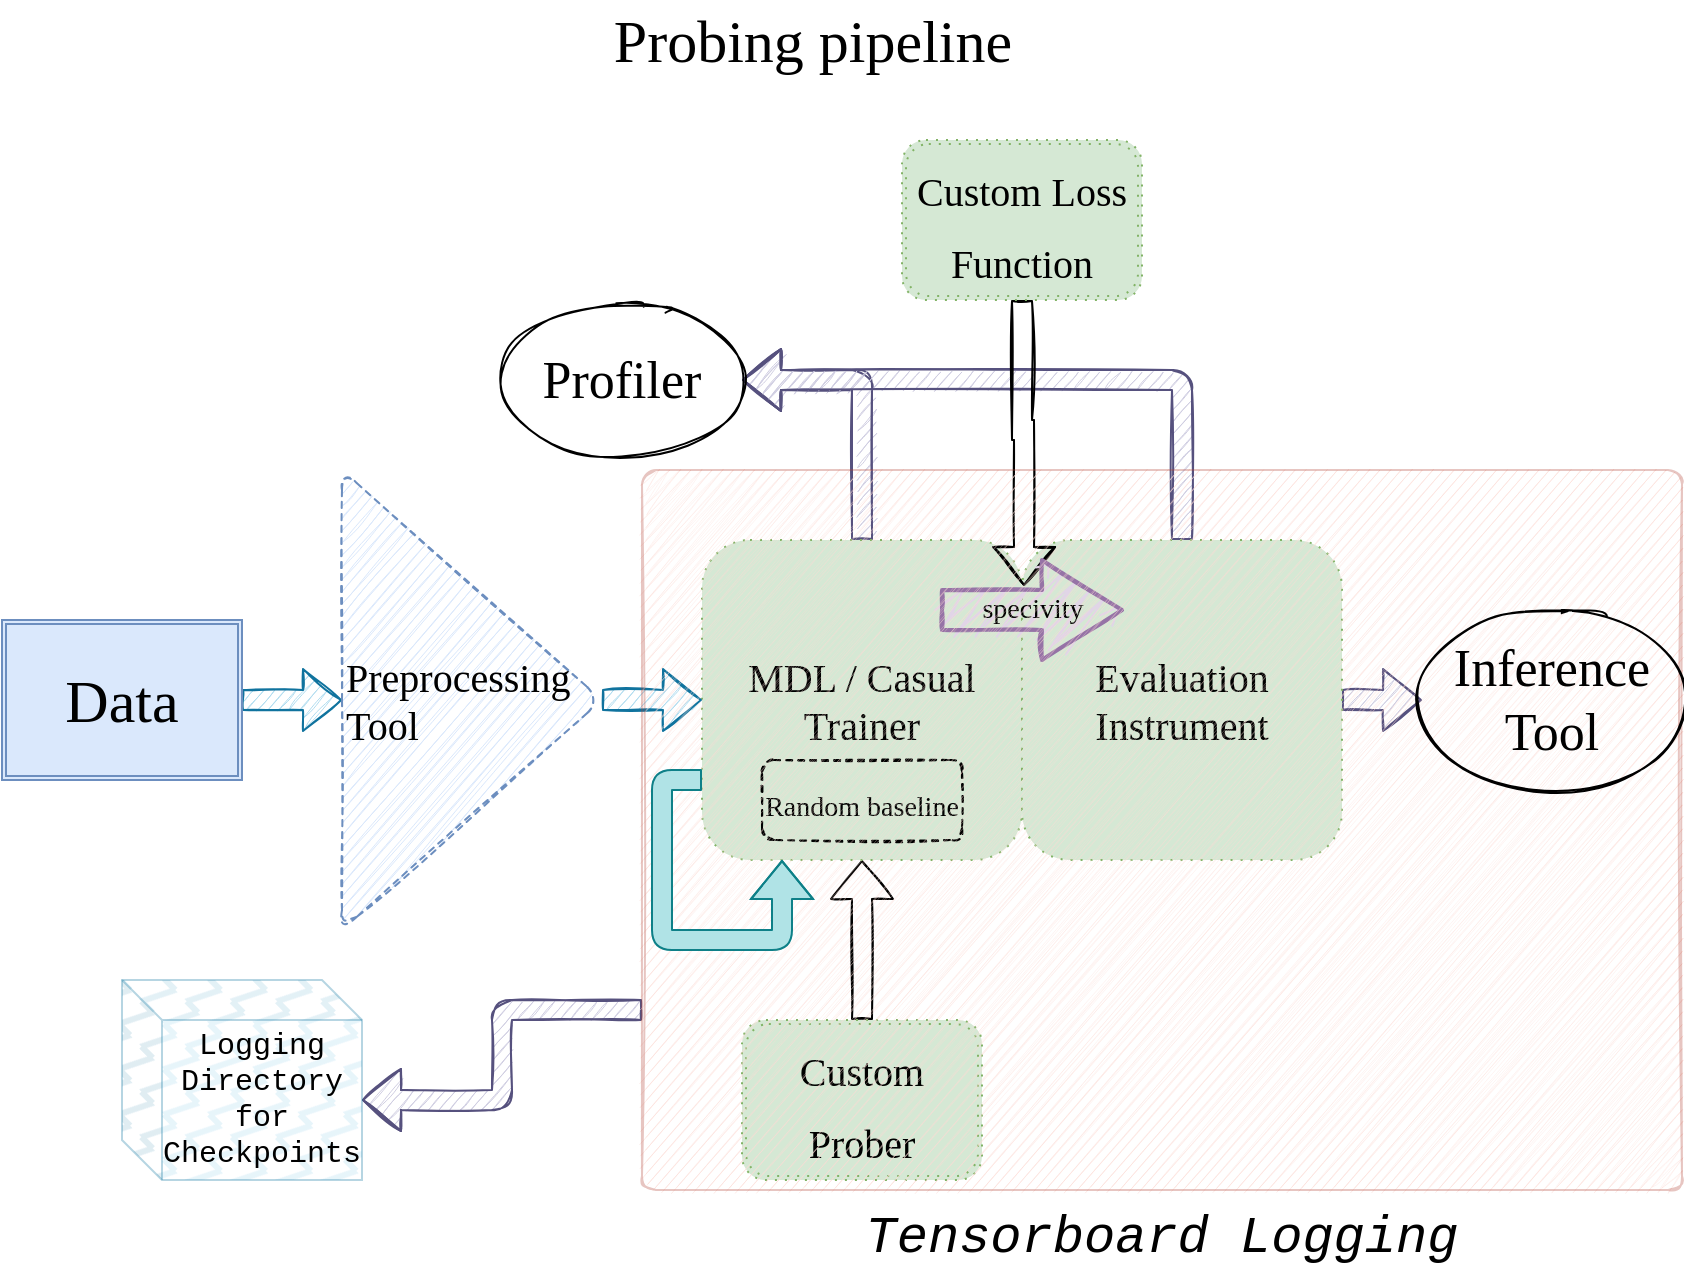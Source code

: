 <mxfile version="16.0.0"><diagram id="v7lHPc2RowEBoaNclWrk" name="Page-1"><mxGraphModel dx="1382" dy="795" grid="1" gridSize="10" guides="1" tooltips="1" connect="1" arrows="1" fold="1" page="1" pageScale="1" pageWidth="850" pageHeight="1100" math="0" shadow="0"><root><mxCell id="0"/><mxCell id="1" parent="0"/><mxCell id="TiplvMpi9uH0A15W_EZ4-2" value="Probing pipeline" style="text;html=1;align=center;verticalAlign=middle;resizable=0;points=[];autosize=1;strokeColor=none;fillColor=none;rotation=0;fontFamily=Times New Roman;fontSize=30;" vertex="1" parent="1"><mxGeometry x="300" y="10" width="210" height="40" as="geometry"/></mxCell><mxCell id="TiplvMpi9uH0A15W_EZ4-19" value="" style="edgeStyle=orthogonalEdgeStyle;rounded=1;orthogonalLoop=1;jettySize=auto;html=1;fontFamily=Times New Roman;fontSize=14;shape=flexArrow;sketch=1;fillColor=#b1ddf0;strokeColor=#10739e;" edge="1" parent="1" source="TiplvMpi9uH0A15W_EZ4-4" target="TiplvMpi9uH0A15W_EZ4-13"><mxGeometry relative="1" as="geometry"/></mxCell><mxCell id="TiplvMpi9uH0A15W_EZ4-4" value="Data" style="shape=ext;double=1;rounded=0;whiteSpace=wrap;html=1;fontFamily=Times New Roman;fontSize=30;fillColor=#dae8fc;strokeColor=#6c8ebf;" vertex="1" parent="1"><mxGeometry y="320" width="120" height="80" as="geometry"/></mxCell><mxCell id="TiplvMpi9uH0A15W_EZ4-39" style="edgeStyle=orthogonalEdgeStyle;shape=flexArrow;rounded=1;sketch=1;orthogonalLoop=1;jettySize=auto;html=1;entryX=0.5;entryY=1;entryDx=0;entryDy=0;fontFamily=Courier New;fontSize=15;" edge="1" parent="1" source="TiplvMpi9uH0A15W_EZ4-7" target="TiplvMpi9uH0A15W_EZ4-9"><mxGeometry relative="1" as="geometry"/></mxCell><mxCell id="TiplvMpi9uH0A15W_EZ4-7" value="&lt;font style=&quot;font-size: 20px&quot;&gt;Custom Prober&lt;/font&gt;" style="shape=ext;double=1;rounded=1;whiteSpace=wrap;html=1;dashed=1;dashPattern=1 4;fontFamily=Times New Roman;fontSize=30;fillColor=#d5e8d4;strokeColor=#82b366;" vertex="1" parent="1"><mxGeometry x="370" y="520" width="120" height="80" as="geometry"/></mxCell><mxCell id="TiplvMpi9uH0A15W_EZ4-21" style="edgeStyle=orthogonalEdgeStyle;rounded=1;orthogonalLoop=1;jettySize=auto;html=1;entryX=1;entryY=0.5;entryDx=0;entryDy=0;fontFamily=Times New Roman;fontSize=14;shape=flexArrow;sketch=1;fillColor=#d0cee2;strokeColor=#56517e;" edge="1" parent="1" source="TiplvMpi9uH0A15W_EZ4-9" target="TiplvMpi9uH0A15W_EZ4-20"><mxGeometry relative="1" as="geometry"/></mxCell><mxCell id="TiplvMpi9uH0A15W_EZ4-9" value="MDL / Casual Trainer" style="whiteSpace=wrap;html=1;aspect=fixed;dashed=1;dashPattern=1 4;fontFamily=Times New Roman;fontSize=20;fillColor=#d5e8d4;strokeColor=#82b366;rounded=1;" vertex="1" parent="1"><mxGeometry x="350" y="280" width="160" height="160" as="geometry"/></mxCell><mxCell id="TiplvMpi9uH0A15W_EZ4-23" style="edgeStyle=orthogonalEdgeStyle;rounded=1;orthogonalLoop=1;jettySize=auto;html=1;entryX=1;entryY=0.5;entryDx=0;entryDy=0;fontFamily=Times New Roman;fontSize=26;shape=flexArrow;sketch=1;exitX=0.5;exitY=0;exitDx=0;exitDy=0;fillColor=#d0cee2;strokeColor=#56517e;" edge="1" parent="1" source="TiplvMpi9uH0A15W_EZ4-11" target="TiplvMpi9uH0A15W_EZ4-20"><mxGeometry relative="1" as="geometry"><mxPoint x="550" y="280" as="sourcePoint"/><Array as="points"><mxPoint x="590" y="200"/></Array></mxGeometry></mxCell><mxCell id="TiplvMpi9uH0A15W_EZ4-28" value="" style="edgeStyle=orthogonalEdgeStyle;rounded=1;orthogonalLoop=1;jettySize=auto;html=1;fontFamily=Courier New;fontSize=26;shape=flexArrow;sketch=1;fillColor=#d0cee2;strokeColor=#56517e;" edge="1" parent="1" source="TiplvMpi9uH0A15W_EZ4-11" target="TiplvMpi9uH0A15W_EZ4-27"><mxGeometry relative="1" as="geometry"/></mxCell><mxCell id="TiplvMpi9uH0A15W_EZ4-11" value="Evaluation Instrument" style="whiteSpace=wrap;html=1;aspect=fixed;dashed=1;dashPattern=1 4;fontFamily=Times New Roman;fontSize=20;fillColor=#d5e8d4;strokeColor=#82b366;sketch=0;rounded=1;" vertex="1" parent="1"><mxGeometry x="510" y="280" width="160" height="160" as="geometry"/></mxCell><mxCell id="TiplvMpi9uH0A15W_EZ4-14" value="" style="edgeStyle=orthogonalEdgeStyle;rounded=1;orthogonalLoop=1;jettySize=auto;html=1;fontFamily=Times New Roman;fontSize=20;shape=flexArrow;sketch=1;fillColor=#b1ddf0;strokeColor=#10739e;" edge="1" parent="1" source="TiplvMpi9uH0A15W_EZ4-13" target="TiplvMpi9uH0A15W_EZ4-9"><mxGeometry relative="1" as="geometry"/></mxCell><mxCell id="TiplvMpi9uH0A15W_EZ4-13" value="Preprocessing Tool" style="triangle;whiteSpace=wrap;html=1;dashed=1;fontFamily=Times New Roman;fontSize=20;align=left;rounded=1;shadow=0;sketch=1;fillColor=#dae8fc;strokeColor=#6c8ebf;" vertex="1" parent="1"><mxGeometry x="170" y="245" width="130" height="230" as="geometry"/></mxCell><mxCell id="TiplvMpi9uH0A15W_EZ4-16" style="edgeStyle=orthogonalEdgeStyle;rounded=0;orthogonalLoop=1;jettySize=auto;html=1;exitX=0.5;exitY=1;exitDx=0;exitDy=0;entryX=0.456;entryY=0.26;entryDx=0;entryDy=0;fontFamily=Times New Roman;fontSize=20;shape=flexArrow;sketch=1;entryPerimeter=0;" edge="1" parent="1" source="TiplvMpi9uH0A15W_EZ4-15" target="TiplvMpi9uH0A15W_EZ4-18"><mxGeometry relative="1" as="geometry"/></mxCell><mxCell id="TiplvMpi9uH0A15W_EZ4-15" value="&lt;font style=&quot;font-size: 20px&quot;&gt;Custom Loss Function&lt;/font&gt;" style="shape=ext;double=1;rounded=1;whiteSpace=wrap;html=1;dashed=1;dashPattern=1 4;fontFamily=Times New Roman;fontSize=30;fillColor=#d5e8d4;strokeColor=#82b366;" vertex="1" parent="1"><mxGeometry x="450" y="80" width="120" height="80" as="geometry"/></mxCell><mxCell id="TiplvMpi9uH0A15W_EZ4-17" value="&lt;font style=&quot;font-size: 14px&quot;&gt;Random baseline&lt;/font&gt;" style="rounded=1;whiteSpace=wrap;html=1;shadow=0;dashed=1;sketch=1;fontFamily=Times New Roman;fontSize=20;glass=0;fillColor=none;" vertex="1" parent="1"><mxGeometry x="380" y="390" width="100" height="40" as="geometry"/></mxCell><mxCell id="TiplvMpi9uH0A15W_EZ4-18" value="specivity" style="verticalLabelPosition=middle;verticalAlign=middle;html=1;strokeWidth=2;shape=mxgraph.arrows2.arrow;dy=0.6;dx=40;notch=0;rounded=0;shadow=0;glass=0;sketch=1;fontFamily=Times New Roman;fontSize=14;fillColor=#e1d5e7;labelPosition=center;align=center;strokeColor=#9673a6;fillStyle=zigzag;" vertex="1" parent="1"><mxGeometry x="470" y="290" width="90" height="50" as="geometry"/></mxCell><mxCell id="TiplvMpi9uH0A15W_EZ4-20" value="&lt;font style=&quot;font-size: 26px&quot;&gt;Profiler&lt;/font&gt;" style="ellipse;whiteSpace=wrap;html=1;rounded=0;shadow=0;glass=0;sketch=1;fillStyle=zigzag;fontFamily=Times New Roman;fontSize=14;fillColor=none;" vertex="1" parent="1"><mxGeometry x="250" y="160" width="120" height="80" as="geometry"/></mxCell><mxCell id="TiplvMpi9uH0A15W_EZ4-46" style="edgeStyle=orthogonalEdgeStyle;shape=flexArrow;rounded=1;sketch=1;orthogonalLoop=1;jettySize=auto;html=1;exitX=0;exitY=0.75;exitDx=0;exitDy=0;entryX=0;entryY=0;entryDx=120;entryDy=60;entryPerimeter=0;fontFamily=Courier New;fontSize=15;labelBorderColor=default;fillColor=#d0cee2;strokeColor=#56517e;" edge="1" parent="1" source="TiplvMpi9uH0A15W_EZ4-25" target="TiplvMpi9uH0A15W_EZ4-32"><mxGeometry relative="1" as="geometry"/></mxCell><mxCell id="TiplvMpi9uH0A15W_EZ4-25" value="&lt;i&gt;&lt;font face=&quot;Courier New&quot;&gt;Tensorboard Logging&lt;/font&gt;&lt;/i&gt;" style="rounded=1;whiteSpace=wrap;html=1;absoluteArcSize=1;arcSize=14;strokeWidth=1;shadow=0;glass=0;sketch=1;fillStyle=zigzag;fontFamily=Times New Roman;fontSize=26;fillColor=#fad9d5;opacity=30;labelBorderColor=none;strokeColor=#ae4132;labelPosition=center;verticalLabelPosition=bottom;align=center;verticalAlign=top;" vertex="1" parent="1"><mxGeometry x="320" y="245" width="520" height="360" as="geometry"/></mxCell><mxCell id="TiplvMpi9uH0A15W_EZ4-27" value="&lt;span style=&quot;font-size: 26px&quot;&gt;Inference Tool&lt;/span&gt;" style="ellipse;whiteSpace=wrap;html=1;rounded=0;shadow=0;glass=0;sketch=1;fillStyle=zigzag;fontFamily=Times New Roman;fontSize=14;fillColor=none;" vertex="1" parent="1"><mxGeometry x="710" y="315" width="130" height="90" as="geometry"/></mxCell><mxCell id="TiplvMpi9uH0A15W_EZ4-29" style="edgeStyle=orthogonalEdgeStyle;rounded=0;orthogonalLoop=1;jettySize=auto;html=1;exitX=0.5;exitY=1;exitDx=0;exitDy=0;fontFamily=Courier New;fontSize=26;" edge="1" parent="1" source="TiplvMpi9uH0A15W_EZ4-25" target="TiplvMpi9uH0A15W_EZ4-25"><mxGeometry relative="1" as="geometry"/></mxCell><mxCell id="TiplvMpi9uH0A15W_EZ4-32" value="Logging Directory for Checkpoints" style="shape=cube;whiteSpace=wrap;html=1;boundedLbl=1;backgroundOutline=1;darkOpacity=0.05;darkOpacity2=0.1;rounded=1;shadow=0;glass=0;labelBorderColor=none;sketch=0;fillStyle=zigzag;fontFamily=Courier New;fontSize=15;strokeWidth=1;fillColor=#b1ddf0;opacity=30;strokeColor=#10739e;" vertex="1" parent="1"><mxGeometry x="60" y="500" width="120" height="100" as="geometry"/></mxCell><mxCell id="TiplvMpi9uH0A15W_EZ4-40" style="edgeStyle=orthogonalEdgeStyle;shape=flexArrow;rounded=1;sketch=0;orthogonalLoop=1;jettySize=auto;html=1;exitX=0;exitY=0.75;exitDx=0;exitDy=0;entryX=0.25;entryY=1;entryDx=0;entryDy=0;fontFamily=Courier New;fontSize=15;fillColor=#b0e3e6;strokeColor=#0e8088;" edge="1" parent="1" source="TiplvMpi9uH0A15W_EZ4-9" target="TiplvMpi9uH0A15W_EZ4-9"><mxGeometry relative="1" as="geometry"><Array as="points"><mxPoint x="330" y="400"/><mxPoint x="330" y="480"/><mxPoint x="390" y="480"/></Array></mxGeometry></mxCell></root></mxGraphModel></diagram></mxfile>